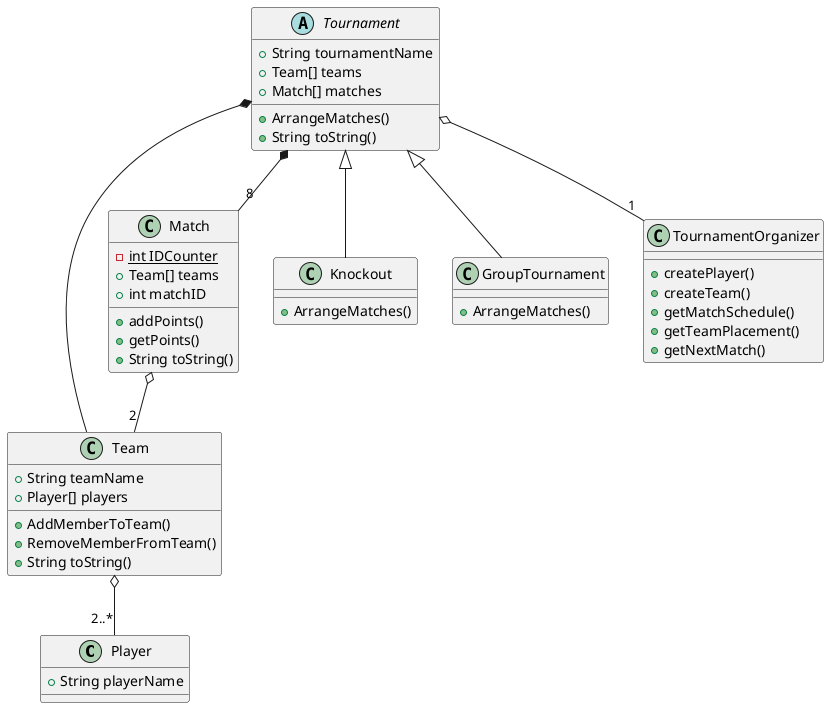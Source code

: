 @startuml
'https://plantuml.com/class-diagram


class Player {
+String playerName
}

class Team {
+String teamName
+Player[] players
+AddMemberToTeam()
+RemoveMemberFromTeam()
+String toString()
}

class Match{
-int {static} IDCounter
+Team[] teams
+int matchID
+addPoints()
+getPoints()
+String toString()
}

abstract Tournament {
+String tournamentName
+Team[] teams
+Match[] matches
+ArrangeMatches()
+String toString()
}

class Knockout{
+ArrangeMatches()
}

class GroupTournament{
+ArrangeMatches()
}

class TournamentOrganizer {
+createPlayer()
+createTeam()
+getMatchSchedule()
+getTeamPlacement()
+getNextMatch()
}

Tournament o-- "1" TournamentOrganizer
Tournament *-- "8" Match
Tournament *-- Team
Match o-- "2" Team
Team o-- "2..*" Player
Tournament <|-- Knockout
Tournament <|-- GroupTournament

@enduml